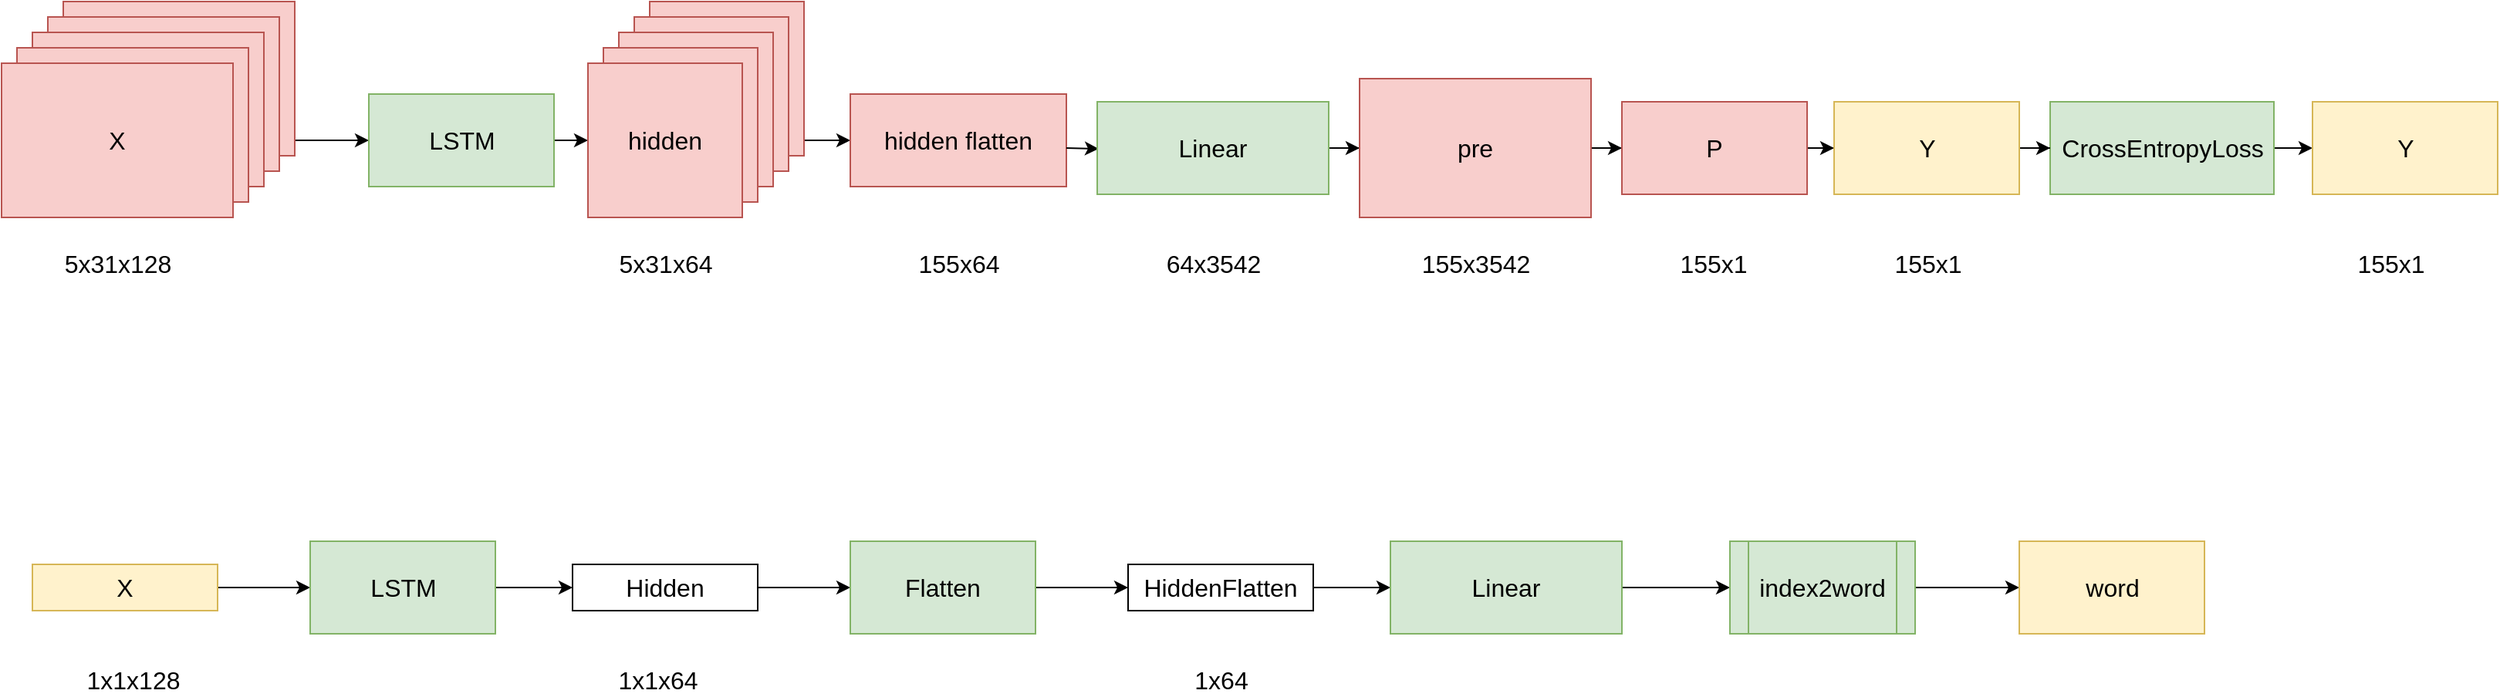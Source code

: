 <mxfile version="14.9.6" type="device"><diagram id="DmE2A5KdT0_cKXoz9xAZ" name="第 1 页"><mxGraphModel dx="2031" dy="1174" grid="1" gridSize="10" guides="1" tooltips="1" connect="1" arrows="1" fold="1" page="1" pageScale="1" pageWidth="827" pageHeight="1169" math="0" shadow="0"><root><mxCell id="0"/><mxCell id="1" parent="0"/><mxCell id="s7BQw6FNayV4xp6vQi3b-22" value="" style="edgeStyle=orthogonalEdgeStyle;rounded=0;orthogonalLoop=1;jettySize=auto;html=1;fontSize=16;fontColor=#000000;" parent="1" source="s7BQw6FNayV4xp6vQi3b-21" target="s7BQw6FNayV4xp6vQi3b-2" edge="1"><mxGeometry relative="1" as="geometry"><Array as="points"><mxPoint x="208" y="310"/><mxPoint x="208" y="310"/></Array></mxGeometry></mxCell><mxCell id="s7BQw6FNayV4xp6vQi3b-21" value="" style="rounded=0;whiteSpace=wrap;html=1;fontSize=16;fillColor=#f8cecc;strokeColor=#b85450;" parent="1" vertex="1"><mxGeometry x="50" y="220" width="150" height="100" as="geometry"/></mxCell><mxCell id="s7BQw6FNayV4xp6vQi3b-20" value="" style="rounded=0;whiteSpace=wrap;html=1;fontSize=16;fillColor=#f8cecc;strokeColor=#b85450;" parent="1" vertex="1"><mxGeometry x="40" y="230" width="150" height="100" as="geometry"/></mxCell><mxCell id="s7BQw6FNayV4xp6vQi3b-19" value="" style="rounded=0;whiteSpace=wrap;html=1;fontSize=16;fillColor=#f8cecc;strokeColor=#b85450;" parent="1" vertex="1"><mxGeometry x="30" y="240" width="150" height="100" as="geometry"/></mxCell><mxCell id="s7BQw6FNayV4xp6vQi3b-18" value="" style="rounded=0;whiteSpace=wrap;html=1;fontSize=16;fillColor=#f8cecc;strokeColor=#b85450;" parent="1" vertex="1"><mxGeometry x="20" y="250" width="150" height="100" as="geometry"/></mxCell><mxCell id="s7BQw6FNayV4xp6vQi3b-24" value="" style="edgeStyle=orthogonalEdgeStyle;rounded=0;orthogonalLoop=1;jettySize=auto;html=1;fontSize=16;fontColor=#000000;" parent="1" source="s7BQw6FNayV4xp6vQi3b-15" target="s7BQw6FNayV4xp6vQi3b-23" edge="1"><mxGeometry relative="1" as="geometry"><Array as="points"><mxPoint x="550" y="310"/><mxPoint x="550" y="310"/></Array></mxGeometry></mxCell><mxCell id="s7BQw6FNayV4xp6vQi3b-15" value="" style="rounded=0;whiteSpace=wrap;html=1;fontSize=16;labelPosition=center;verticalLabelPosition=middle;align=center;verticalAlign=middle;fillColor=#f8cecc;strokeColor=#b85450;" parent="1" vertex="1"><mxGeometry x="430" y="220" width="100" height="100" as="geometry"/></mxCell><mxCell id="s7BQw6FNayV4xp6vQi3b-14" value="" style="rounded=0;whiteSpace=wrap;html=1;fontSize=16;labelPosition=center;verticalLabelPosition=middle;align=center;verticalAlign=middle;fillColor=#f8cecc;strokeColor=#b85450;" parent="1" vertex="1"><mxGeometry x="420" y="230" width="100" height="100" as="geometry"/></mxCell><mxCell id="s7BQw6FNayV4xp6vQi3b-13" value="" style="rounded=0;whiteSpace=wrap;html=1;fontSize=16;labelPosition=center;verticalLabelPosition=middle;align=center;verticalAlign=middle;fillColor=#f8cecc;strokeColor=#b85450;" parent="1" vertex="1"><mxGeometry x="410" y="240" width="100" height="100" as="geometry"/></mxCell><mxCell id="s7BQw6FNayV4xp6vQi3b-1" value="X" style="rounded=0;whiteSpace=wrap;html=1;fontSize=16;fillColor=#f8cecc;strokeColor=#b85450;" parent="1" vertex="1"><mxGeometry x="10" y="260" width="150" height="100" as="geometry"/></mxCell><mxCell id="s7BQw6FNayV4xp6vQi3b-52" value="" style="edgeStyle=orthogonalEdgeStyle;rounded=0;orthogonalLoop=1;jettySize=auto;html=1;fontSize=16;fontColor=#000000;" parent="1" source="s7BQw6FNayV4xp6vQi3b-2" target="s7BQw6FNayV4xp6vQi3b-6" edge="1"><mxGeometry relative="1" as="geometry"/></mxCell><mxCell id="s7BQw6FNayV4xp6vQi3b-2" value="LSTM" style="verticalLabelPosition=middle;verticalAlign=middle;html=1;shape=mxgraph.basic.rect;fillColor2=none;strokeWidth=1;size=20;indent=5;fontSize=16;labelPosition=center;align=center;labelBorderColor=none;fillColor=#d5e8d4;strokeColor=#82b366;" parent="1" vertex="1"><mxGeometry x="248" y="280" width="120" height="60" as="geometry"/></mxCell><mxCell id="s7BQw6FNayV4xp6vQi3b-5" value="" style="rounded=0;whiteSpace=wrap;html=1;fontSize=16;labelPosition=center;verticalLabelPosition=middle;align=center;verticalAlign=middle;fillColor=#f8cecc;strokeColor=#b85450;" parent="1" vertex="1"><mxGeometry x="400" y="250" width="100" height="100" as="geometry"/></mxCell><mxCell id="s7BQw6FNayV4xp6vQi3b-6" value="hidden" style="rounded=0;whiteSpace=wrap;html=1;fontSize=16;labelPosition=center;verticalLabelPosition=middle;align=center;verticalAlign=middle;fillColor=#f8cecc;strokeColor=#b85450;" parent="1" vertex="1"><mxGeometry x="390" y="260" width="100" height="100" as="geometry"/></mxCell><mxCell id="s7BQw6FNayV4xp6vQi3b-16" value="5x31x64" style="text;html=1;resizable=0;autosize=1;align=center;verticalAlign=middle;points=[];fillColor=none;strokeColor=none;rounded=0;fontSize=16;fontColor=#000000;" parent="1" vertex="1"><mxGeometry x="400" y="380" width="80" height="20" as="geometry"/></mxCell><mxCell id="s7BQw6FNayV4xp6vQi3b-17" value="5x31x128" style="text;html=1;resizable=0;autosize=1;align=center;verticalAlign=middle;points=[];fillColor=none;strokeColor=none;rounded=0;fontSize=16;fontColor=#000000;" parent="1" vertex="1"><mxGeometry x="40" y="380" width="90" height="20" as="geometry"/></mxCell><mxCell id="s7BQw6FNayV4xp6vQi3b-23" value="hidden flatten" style="rounded=0;whiteSpace=wrap;html=1;fontSize=16;fillColor=#f8cecc;strokeColor=#b85450;" parent="1" vertex="1"><mxGeometry x="560" y="280" width="140" height="60" as="geometry"/></mxCell><mxCell id="s7BQw6FNayV4xp6vQi3b-25" value="155x64" style="text;html=1;resizable=0;autosize=1;align=center;verticalAlign=middle;points=[];fillColor=none;strokeColor=none;rounded=0;fontSize=16;fontColor=#000000;" parent="1" vertex="1"><mxGeometry x="595" y="380" width="70" height="20" as="geometry"/></mxCell><mxCell id="s7BQw6FNayV4xp6vQi3b-29" value="" style="edgeStyle=orthogonalEdgeStyle;rounded=0;orthogonalLoop=1;jettySize=auto;html=1;fontSize=16;fontColor=#000000;" parent="1" target="s7BQw6FNayV4xp6vQi3b-28" edge="1"><mxGeometry relative="1" as="geometry"><mxPoint x="700" y="315" as="sourcePoint"/></mxGeometry></mxCell><mxCell id="s7BQw6FNayV4xp6vQi3b-34" value="" style="edgeStyle=orthogonalEdgeStyle;rounded=0;orthogonalLoop=1;jettySize=auto;html=1;fontSize=16;fontColor=#000000;" parent="1" source="s7BQw6FNayV4xp6vQi3b-28" target="s7BQw6FNayV4xp6vQi3b-33" edge="1"><mxGeometry relative="1" as="geometry"/></mxCell><mxCell id="s7BQw6FNayV4xp6vQi3b-28" value="Linear" style="rounded=0;whiteSpace=wrap;html=1;fontSize=16;fillColor=#d5e8d4;strokeColor=#82b366;" parent="1" vertex="1"><mxGeometry x="720" y="285" width="150" height="60" as="geometry"/></mxCell><mxCell id="s7BQw6FNayV4xp6vQi3b-32" value="64x3542" style="text;html=1;resizable=0;autosize=1;align=center;verticalAlign=middle;points=[];fillColor=none;strokeColor=none;rounded=0;fontSize=16;fontColor=#000000;" parent="1" vertex="1"><mxGeometry x="755" y="380" width="80" height="20" as="geometry"/></mxCell><mxCell id="s7BQw6FNayV4xp6vQi3b-48" value="" style="edgeStyle=orthogonalEdgeStyle;rounded=0;orthogonalLoop=1;jettySize=auto;html=1;fontSize=16;fontColor=#000000;" parent="1" source="s7BQw6FNayV4xp6vQi3b-33" target="s7BQw6FNayV4xp6vQi3b-47" edge="1"><mxGeometry relative="1" as="geometry"/></mxCell><mxCell id="s7BQw6FNayV4xp6vQi3b-33" value="pre" style="rounded=0;whiteSpace=wrap;html=1;fontSize=16;fillColor=#f8cecc;strokeColor=#b85450;" parent="1" vertex="1"><mxGeometry x="890" y="270" width="150" height="90" as="geometry"/></mxCell><mxCell id="s7BQw6FNayV4xp6vQi3b-35" value="155x3542" style="text;html=1;resizable=0;autosize=1;align=center;verticalAlign=middle;points=[];fillColor=none;strokeColor=none;rounded=0;fontSize=16;fontColor=#000000;" parent="1" vertex="1"><mxGeometry x="920" y="380" width="90" height="20" as="geometry"/></mxCell><mxCell id="s7BQw6FNayV4xp6vQi3b-37" value="155x1" style="text;html=1;resizable=0;autosize=1;align=center;verticalAlign=middle;points=[];fillColor=none;strokeColor=none;rounded=0;fontSize=16;fontColor=#000000;" parent="1" vertex="1"><mxGeometry x="1088.5" y="380" width="60" height="20" as="geometry"/></mxCell><mxCell id="s7BQw6FNayV4xp6vQi3b-42" value="155x1" style="text;html=1;resizable=0;autosize=1;align=center;verticalAlign=middle;points=[];fillColor=none;strokeColor=none;rounded=0;fontSize=16;fontColor=#000000;" parent="1" vertex="1"><mxGeometry x="1227.5" y="380" width="60" height="20" as="geometry"/></mxCell><mxCell id="s7BQw6FNayV4xp6vQi3b-54" value="" style="edgeStyle=orthogonalEdgeStyle;rounded=0;orthogonalLoop=1;jettySize=auto;html=1;fontSize=16;fontColor=#000000;" parent="1" source="s7BQw6FNayV4xp6vQi3b-44" target="s7BQw6FNayV4xp6vQi3b-53" edge="1"><mxGeometry relative="1" as="geometry"/></mxCell><mxCell id="s7BQw6FNayV4xp6vQi3b-44" value="CrossEntropyLoss" style="rounded=0;whiteSpace=wrap;html=1;fontSize=16;fillColor=#d5e8d4;strokeColor=#82b366;" parent="1" vertex="1"><mxGeometry x="1337.5" y="285" width="145" height="60" as="geometry"/></mxCell><mxCell id="s7BQw6FNayV4xp6vQi3b-51" value="" style="edgeStyle=orthogonalEdgeStyle;rounded=0;orthogonalLoop=1;jettySize=auto;html=1;fontSize=16;fontColor=#000000;" parent="1" source="s7BQw6FNayV4xp6vQi3b-47" target="s7BQw6FNayV4xp6vQi3b-49" edge="1"><mxGeometry relative="1" as="geometry"/></mxCell><mxCell id="s7BQw6FNayV4xp6vQi3b-47" value="P" style="rounded=0;whiteSpace=wrap;html=1;fontSize=16;fillColor=#f8cecc;strokeColor=#b85450;" parent="1" vertex="1"><mxGeometry x="1060" y="285" width="120" height="60" as="geometry"/></mxCell><mxCell id="s7BQw6FNayV4xp6vQi3b-50" value="" style="edgeStyle=orthogonalEdgeStyle;rounded=0;orthogonalLoop=1;jettySize=auto;html=1;fontSize=16;fontColor=#000000;" parent="1" source="s7BQw6FNayV4xp6vQi3b-49" target="s7BQw6FNayV4xp6vQi3b-44" edge="1"><mxGeometry relative="1" as="geometry"/></mxCell><mxCell id="s7BQw6FNayV4xp6vQi3b-49" value="Y" style="rounded=0;whiteSpace=wrap;html=1;fontSize=16;fillColor=#fff2cc;strokeColor=#d6b656;" parent="1" vertex="1"><mxGeometry x="1197.5" y="285" width="120" height="60" as="geometry"/></mxCell><mxCell id="s7BQw6FNayV4xp6vQi3b-53" value="Y" style="rounded=0;whiteSpace=wrap;html=1;fontSize=16;fillColor=#fff2cc;strokeColor=#d6b656;" parent="1" vertex="1"><mxGeometry x="1507.5" y="285" width="120" height="60" as="geometry"/></mxCell><mxCell id="s7BQw6FNayV4xp6vQi3b-55" value="155x1" style="text;html=1;resizable=0;autosize=1;align=center;verticalAlign=middle;points=[];fillColor=none;strokeColor=none;rounded=0;fontSize=16;fontColor=#000000;" parent="1" vertex="1"><mxGeometry x="1527.5" y="380" width="60" height="20" as="geometry"/></mxCell><mxCell id="CEYuhNMC_kF5A_KqOifl-3" value="" style="edgeStyle=orthogonalEdgeStyle;rounded=0;orthogonalLoop=1;jettySize=auto;html=1;" edge="1" parent="1" source="CEYuhNMC_kF5A_KqOifl-1" target="CEYuhNMC_kF5A_KqOifl-2"><mxGeometry relative="1" as="geometry"/></mxCell><mxCell id="CEYuhNMC_kF5A_KqOifl-1" value="&lt;font style=&quot;font-size: 16px&quot;&gt;X&lt;/font&gt;" style="rounded=0;whiteSpace=wrap;html=1;fillColor=#fff2cc;strokeColor=#d6b656;" vertex="1" parent="1"><mxGeometry x="30" y="585" width="120" height="30" as="geometry"/></mxCell><mxCell id="CEYuhNMC_kF5A_KqOifl-5" value="" style="edgeStyle=orthogonalEdgeStyle;rounded=0;orthogonalLoop=1;jettySize=auto;html=1;" edge="1" parent="1" source="CEYuhNMC_kF5A_KqOifl-2" target="CEYuhNMC_kF5A_KqOifl-4"><mxGeometry relative="1" as="geometry"/></mxCell><mxCell id="CEYuhNMC_kF5A_KqOifl-2" value="LSTM" style="verticalLabelPosition=middle;verticalAlign=middle;html=1;shape=mxgraph.basic.rect;fillColor2=none;strokeWidth=1;size=20;indent=5;fontSize=16;labelPosition=center;align=center;labelBorderColor=none;fillColor=#d5e8d4;strokeColor=#82b366;" vertex="1" parent="1"><mxGeometry x="210" y="570" width="120" height="60" as="geometry"/></mxCell><mxCell id="CEYuhNMC_kF5A_KqOifl-9" value="" style="edgeStyle=orthogonalEdgeStyle;rounded=0;orthogonalLoop=1;jettySize=auto;html=1;" edge="1" parent="1" source="CEYuhNMC_kF5A_KqOifl-4" target="CEYuhNMC_kF5A_KqOifl-8"><mxGeometry relative="1" as="geometry"/></mxCell><mxCell id="CEYuhNMC_kF5A_KqOifl-4" value="&lt;font style=&quot;font-size: 16px&quot;&gt;Hidden&lt;/font&gt;" style="rounded=0;whiteSpace=wrap;html=1;" vertex="1" parent="1"><mxGeometry x="380" y="585" width="120" height="30" as="geometry"/></mxCell><mxCell id="CEYuhNMC_kF5A_KqOifl-6" value="&lt;font style=&quot;font-size: 16px&quot;&gt;1x1x128&lt;/font&gt;" style="text;html=1;resizable=0;autosize=1;align=center;verticalAlign=middle;points=[];fillColor=none;strokeColor=none;rounded=0;" vertex="1" parent="1"><mxGeometry x="55" y="650" width="80" height="20" as="geometry"/></mxCell><mxCell id="CEYuhNMC_kF5A_KqOifl-7" value="&lt;font style=&quot;font-size: 16px&quot;&gt;1x1x64&lt;br&gt;&lt;/font&gt;" style="text;html=1;resizable=0;autosize=1;align=center;verticalAlign=middle;points=[];fillColor=none;strokeColor=none;rounded=0;" vertex="1" parent="1"><mxGeometry x="400" y="650" width="70" height="20" as="geometry"/></mxCell><mxCell id="CEYuhNMC_kF5A_KqOifl-11" value="" style="edgeStyle=orthogonalEdgeStyle;rounded=0;orthogonalLoop=1;jettySize=auto;html=1;" edge="1" parent="1" source="CEYuhNMC_kF5A_KqOifl-8" target="CEYuhNMC_kF5A_KqOifl-10"><mxGeometry relative="1" as="geometry"/></mxCell><mxCell id="CEYuhNMC_kF5A_KqOifl-8" value="&lt;font style=&quot;font-size: 16px&quot;&gt;Flatten&lt;/font&gt;" style="rounded=0;whiteSpace=wrap;html=1;fillColor=#d5e8d4;strokeColor=#82b366;" vertex="1" parent="1"><mxGeometry x="560" y="570" width="120" height="60" as="geometry"/></mxCell><mxCell id="CEYuhNMC_kF5A_KqOifl-15" value="" style="edgeStyle=orthogonalEdgeStyle;rounded=0;orthogonalLoop=1;jettySize=auto;html=1;" edge="1" parent="1" source="CEYuhNMC_kF5A_KqOifl-10" target="CEYuhNMC_kF5A_KqOifl-14"><mxGeometry relative="1" as="geometry"/></mxCell><mxCell id="CEYuhNMC_kF5A_KqOifl-10" value="&lt;font style=&quot;font-size: 16px&quot;&gt;HiddenFlatten&lt;/font&gt;" style="rounded=0;whiteSpace=wrap;html=1;" vertex="1" parent="1"><mxGeometry x="740" y="585" width="120" height="30" as="geometry"/></mxCell><mxCell id="CEYuhNMC_kF5A_KqOifl-12" value="&lt;font style=&quot;font-size: 16px&quot;&gt;1x64&lt;/font&gt;" style="text;html=1;resizable=0;autosize=1;align=center;verticalAlign=middle;points=[];fillColor=none;strokeColor=none;rounded=0;" vertex="1" parent="1"><mxGeometry x="775" y="650" width="50" height="20" as="geometry"/></mxCell><mxCell id="CEYuhNMC_kF5A_KqOifl-18" value="" style="edgeStyle=orthogonalEdgeStyle;rounded=0;orthogonalLoop=1;jettySize=auto;html=1;" edge="1" parent="1" source="CEYuhNMC_kF5A_KqOifl-14" target="CEYuhNMC_kF5A_KqOifl-17"><mxGeometry relative="1" as="geometry"/></mxCell><mxCell id="CEYuhNMC_kF5A_KqOifl-14" value="Linear" style="rounded=0;whiteSpace=wrap;html=1;fontSize=16;fillColor=#d5e8d4;strokeColor=#82b366;" vertex="1" parent="1"><mxGeometry x="910" y="570" width="150" height="60" as="geometry"/></mxCell><mxCell id="CEYuhNMC_kF5A_KqOifl-20" value="" style="edgeStyle=orthogonalEdgeStyle;rounded=0;orthogonalLoop=1;jettySize=auto;html=1;" edge="1" parent="1" source="CEYuhNMC_kF5A_KqOifl-17" target="CEYuhNMC_kF5A_KqOifl-19"><mxGeometry relative="1" as="geometry"/></mxCell><mxCell id="CEYuhNMC_kF5A_KqOifl-17" value="&lt;font style=&quot;font-size: 16px&quot;&gt;index2word&lt;/font&gt;" style="shape=process;whiteSpace=wrap;html=1;backgroundOutline=1;fillColor=#d5e8d4;strokeColor=#82b366;" vertex="1" parent="1"><mxGeometry x="1130" y="570" width="120" height="60" as="geometry"/></mxCell><mxCell id="CEYuhNMC_kF5A_KqOifl-19" value="&lt;font style=&quot;font-size: 16px&quot;&gt;word&lt;/font&gt;" style="rounded=0;whiteSpace=wrap;html=1;fillColor=#fff2cc;strokeColor=#d6b656;" vertex="1" parent="1"><mxGeometry x="1317.5" y="570" width="120" height="60" as="geometry"/></mxCell></root></mxGraphModel></diagram></mxfile>
